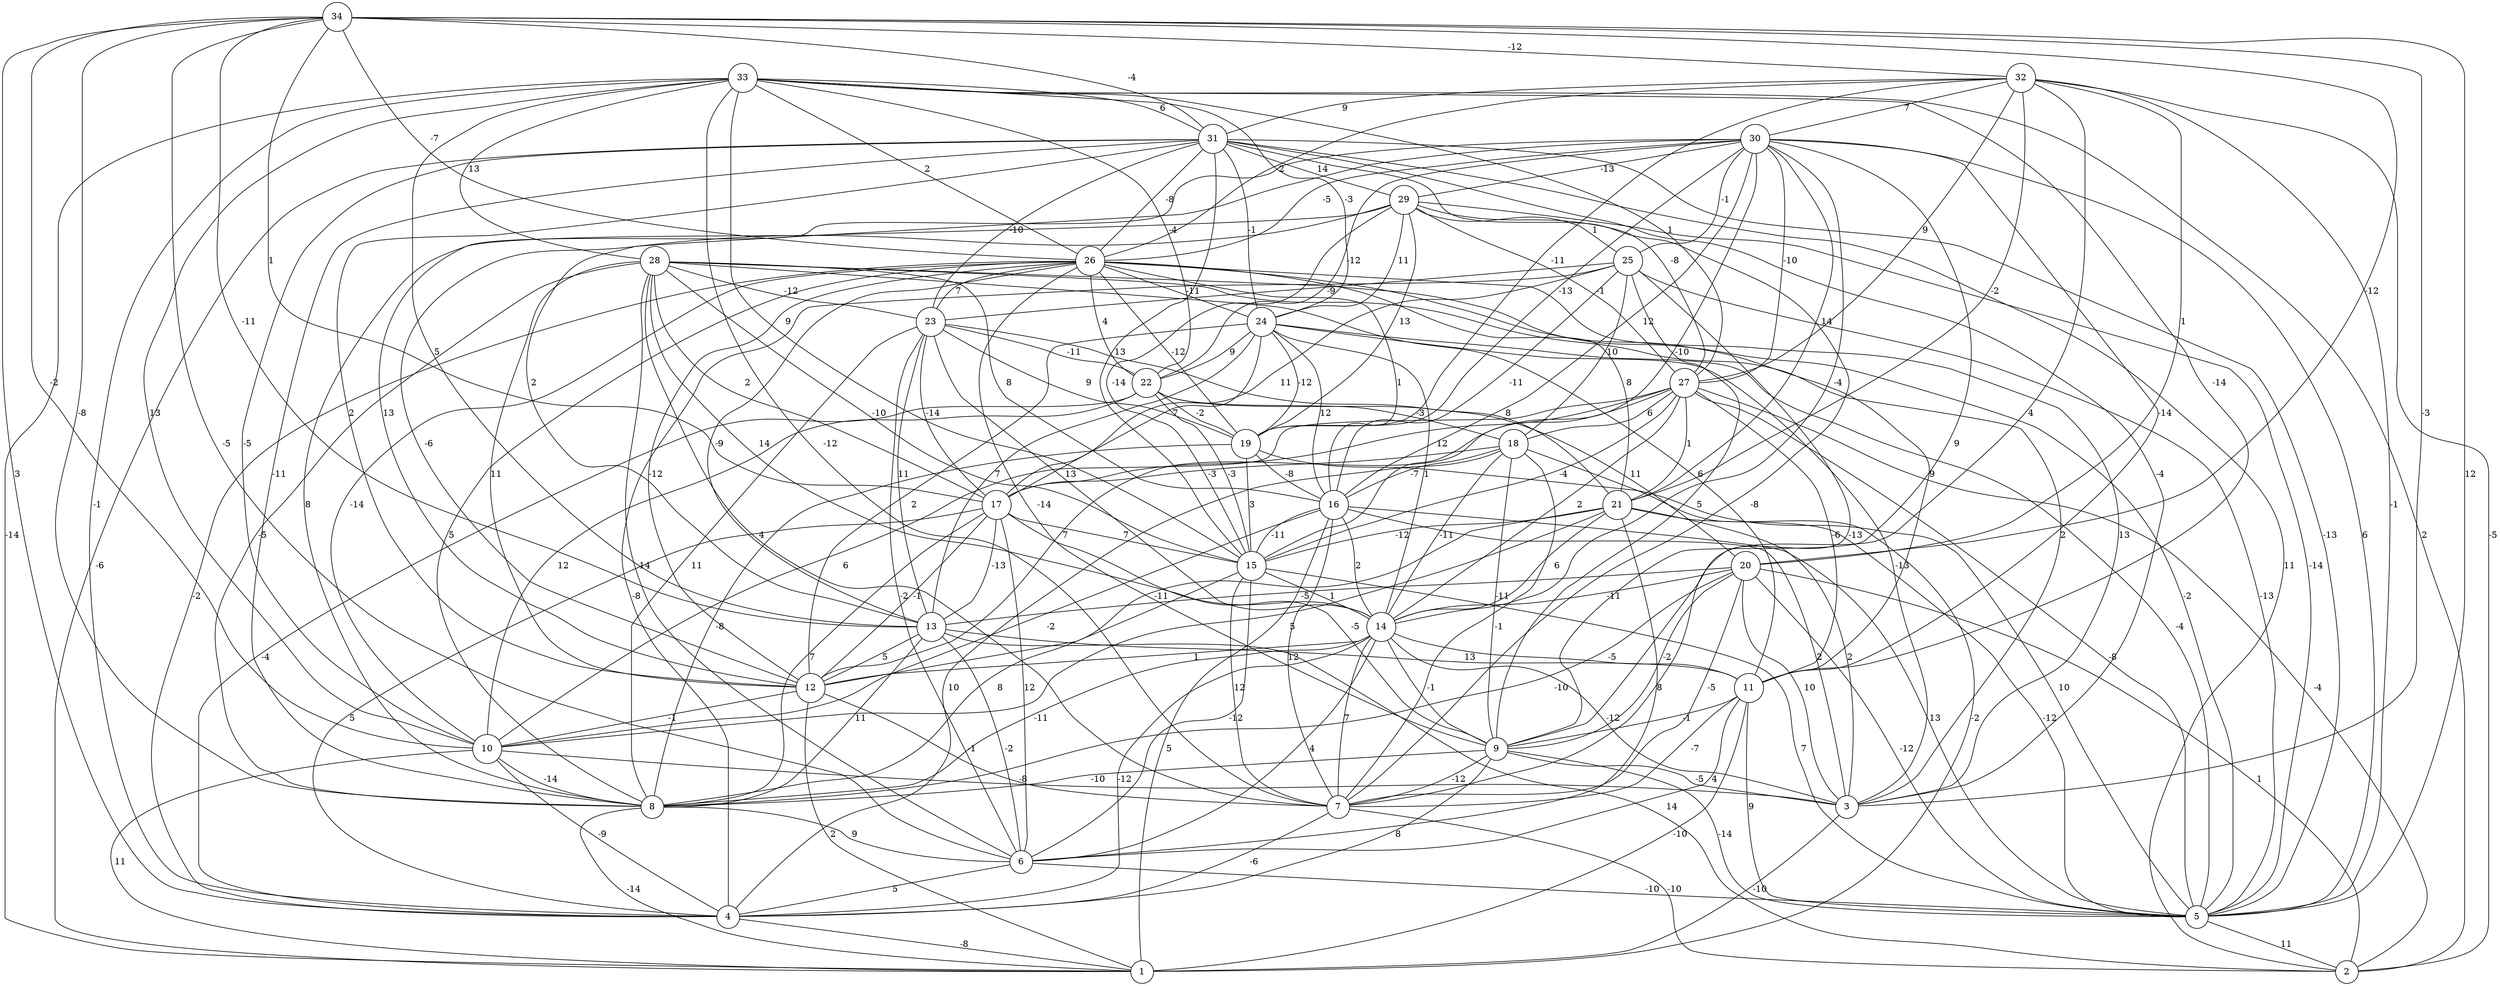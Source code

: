 graph { 
	 fontname="Helvetica,Arial,sans-serif" 
	 node [shape = circle]; 
	 34 -- 3 [label = "-3"];
	 34 -- 4 [label = "3"];
	 34 -- 5 [label = "12"];
	 34 -- 6 [label = "-5"];
	 34 -- 8 [label = "-8"];
	 34 -- 10 [label = "-2"];
	 34 -- 13 [label = "-11"];
	 34 -- 17 [label = "1"];
	 34 -- 20 [label = "-12"];
	 34 -- 26 [label = "-7"];
	 34 -- 31 [label = "-4"];
	 34 -- 32 [label = "-12"];
	 33 -- 1 [label = "-14"];
	 33 -- 2 [label = "2"];
	 33 -- 4 [label = "-1"];
	 33 -- 7 [label = "-12"];
	 33 -- 10 [label = "13"];
	 33 -- 11 [label = "-14"];
	 33 -- 13 [label = "5"];
	 33 -- 15 [label = "9"];
	 33 -- 22 [label = "-4"];
	 33 -- 24 [label = "-3"];
	 33 -- 26 [label = "2"];
	 33 -- 27 [label = "1"];
	 33 -- 28 [label = "13"];
	 33 -- 31 [label = "6"];
	 32 -- 2 [label = "-5"];
	 32 -- 5 [label = "-1"];
	 32 -- 9 [label = "4"];
	 32 -- 19 [label = "-11"];
	 32 -- 20 [label = "1"];
	 32 -- 21 [label = "-2"];
	 32 -- 26 [label = "2"];
	 32 -- 27 [label = "9"];
	 32 -- 30 [label = "7"];
	 32 -- 31 [label = "9"];
	 31 -- 1 [label = "-6"];
	 31 -- 2 [label = "11"];
	 31 -- 3 [label = "-4"];
	 31 -- 5 [label = "-13"];
	 31 -- 8 [label = "-11"];
	 31 -- 10 [label = "-5"];
	 31 -- 12 [label = "2"];
	 31 -- 15 [label = "13"];
	 31 -- 23 [label = "-10"];
	 31 -- 24 [label = "-1"];
	 31 -- 26 [label = "-8"];
	 31 -- 27 [label = "-8"];
	 31 -- 29 [label = "14"];
	 30 -- 5 [label = "6"];
	 30 -- 9 [label = "9"];
	 30 -- 11 [label = "-14"];
	 30 -- 12 [label = "13"];
	 30 -- 13 [label = "2"];
	 30 -- 14 [label = "-4"];
	 30 -- 15 [label = "-10"];
	 30 -- 16 [label = "12"];
	 30 -- 19 [label = "-13"];
	 30 -- 21 [label = "14"];
	 30 -- 22 [label = "-12"];
	 30 -- 25 [label = "-1"];
	 30 -- 26 [label = "-5"];
	 30 -- 27 [label = "-10"];
	 30 -- 29 [label = "-13"];
	 29 -- 5 [label = "-14"];
	 29 -- 7 [label = "-8"];
	 29 -- 8 [label = "8"];
	 29 -- 12 [label = "-6"];
	 29 -- 15 [label = "-14"];
	 29 -- 19 [label = "13"];
	 29 -- 24 [label = "11"];
	 29 -- 25 [label = "1"];
	 29 -- 27 [label = "-1"];
	 28 -- 3 [label = "2"];
	 28 -- 5 [label = "-2"];
	 28 -- 6 [label = "14"];
	 28 -- 7 [label = "4"];
	 28 -- 8 [label = "-5"];
	 28 -- 11 [label = "6"];
	 28 -- 12 [label = "11"];
	 28 -- 14 [label = "14"];
	 28 -- 15 [label = "-10"];
	 28 -- 16 [label = "8"];
	 28 -- 17 [label = "2"];
	 28 -- 23 [label = "-12"];
	 27 -- 2 [label = "-4"];
	 27 -- 5 [label = "-8"];
	 27 -- 10 [label = "6"];
	 27 -- 11 [label = "-6"];
	 27 -- 12 [label = "7"];
	 27 -- 14 [label = "2"];
	 27 -- 15 [label = "-4"];
	 27 -- 17 [label = "12"];
	 27 -- 18 [label = "6"];
	 27 -- 21 [label = "1"];
	 26 -- 3 [label = "13"];
	 26 -- 4 [label = "-2"];
	 26 -- 8 [label = "5"];
	 26 -- 9 [label = "-14"];
	 26 -- 10 [label = "-14"];
	 26 -- 11 [label = "9"];
	 26 -- 12 [label = "-12"];
	 26 -- 13 [label = "-9"];
	 26 -- 16 [label = "1"];
	 26 -- 19 [label = "-12"];
	 26 -- 21 [label = "8"];
	 26 -- 22 [label = "4"];
	 26 -- 23 [label = "7"];
	 26 -- 24 [label = "-11"];
	 25 -- 4 [label = "-8"];
	 25 -- 5 [label = "-13"];
	 25 -- 7 [label = "-13"];
	 25 -- 9 [label = "5"];
	 25 -- 16 [label = "-11"];
	 25 -- 17 [label = "11"];
	 25 -- 18 [label = "10"];
	 25 -- 23 [label = "-9"];
	 24 -- 3 [label = "-13"];
	 24 -- 5 [label = "-4"];
	 24 -- 12 [label = "2"];
	 24 -- 13 [label = "7"];
	 24 -- 14 [label = "1"];
	 24 -- 16 [label = "12"];
	 24 -- 17 [label = "7"];
	 24 -- 19 [label = "-12"];
	 24 -- 22 [label = "9"];
	 23 -- 6 [label = "-2"];
	 23 -- 8 [label = "11"];
	 23 -- 13 [label = "11"];
	 23 -- 14 [label = "13"];
	 23 -- 17 [label = "-14"];
	 23 -- 19 [label = "9"];
	 23 -- 21 [label = "8"];
	 23 -- 22 [label = "-11"];
	 22 -- 4 [label = "-4"];
	 22 -- 10 [label = "12"];
	 22 -- 15 [label = "-3"];
	 22 -- 18 [label = "-3"];
	 22 -- 19 [label = "-2"];
	 22 -- 20 [label = "11"];
	 21 -- 3 [label = "2"];
	 21 -- 5 [label = "-12"];
	 21 -- 6 [label = "8"];
	 21 -- 10 [label = "5"];
	 21 -- 12 [label = "-11"];
	 21 -- 14 [label = "6"];
	 21 -- 15 [label = "-12"];
	 20 -- 2 [label = "1"];
	 20 -- 3 [label = "10"];
	 20 -- 5 [label = "-12"];
	 20 -- 7 [label = "-5"];
	 20 -- 8 [label = "-10"];
	 20 -- 9 [label = "-2"];
	 20 -- 13 [label = "-5"];
	 20 -- 14 [label = "-11"];
	 19 -- 5 [label = "10"];
	 19 -- 8 [label = "-8"];
	 19 -- 15 [label = "3"];
	 19 -- 16 [label = "-8"];
	 18 -- 1 [label = "-2"];
	 18 -- 4 [label = "10"];
	 18 -- 7 [label = "-1"];
	 18 -- 9 [label = "-11"];
	 18 -- 14 [label = "-11"];
	 18 -- 16 [label = "-7"];
	 18 -- 17 [label = "-3"];
	 17 -- 4 [label = "5"];
	 17 -- 6 [label = "12"];
	 17 -- 8 [label = "7"];
	 17 -- 9 [label = "-5"];
	 17 -- 12 [label = "-1"];
	 17 -- 13 [label = "-13"];
	 17 -- 15 [label = "7"];
	 16 -- 1 [label = "5"];
	 16 -- 3 [label = "2"];
	 16 -- 5 [label = "13"];
	 16 -- 7 [label = "12"];
	 16 -- 10 [label = "-2"];
	 16 -- 14 [label = "2"];
	 16 -- 15 [label = "-11"];
	 15 -- 5 [label = "7"];
	 15 -- 6 [label = "-12"];
	 15 -- 7 [label = "12"];
	 15 -- 8 [label = "8"];
	 15 -- 14 [label = "1"];
	 14 -- 3 [label = "-12"];
	 14 -- 4 [label = "-12"];
	 14 -- 6 [label = "4"];
	 14 -- 7 [label = "7"];
	 14 -- 8 [label = "-11"];
	 14 -- 9 [label = "-1"];
	 14 -- 11 [label = "-5"];
	 14 -- 12 [label = "1"];
	 13 -- 2 [label = "14"];
	 13 -- 6 [label = "-2"];
	 13 -- 8 [label = "11"];
	 13 -- 11 [label = "13"];
	 13 -- 12 [label = "5"];
	 12 -- 1 [label = "2"];
	 12 -- 7 [label = "-1"];
	 12 -- 10 [label = "-1"];
	 11 -- 1 [label = "-10"];
	 11 -- 5 [label = "9"];
	 11 -- 6 [label = "4"];
	 11 -- 7 [label = "-7"];
	 11 -- 9 [label = "-1"];
	 10 -- 1 [label = "11"];
	 10 -- 3 [label = "-8"];
	 10 -- 4 [label = "-9"];
	 10 -- 8 [label = "-14"];
	 9 -- 3 [label = "-5"];
	 9 -- 4 [label = "8"];
	 9 -- 5 [label = "-14"];
	 9 -- 7 [label = "-12"];
	 9 -- 8 [label = "-10"];
	 8 -- 1 [label = "-14"];
	 8 -- 6 [label = "9"];
	 7 -- 2 [label = "-10"];
	 7 -- 4 [label = "-6"];
	 6 -- 4 [label = "5"];
	 6 -- 5 [label = "-10"];
	 5 -- 2 [label = "11"];
	 4 -- 1 [label = "-8"];
	 3 -- 1 [label = "-10"];
	 1;
	 2;
	 3;
	 4;
	 5;
	 6;
	 7;
	 8;
	 9;
	 10;
	 11;
	 12;
	 13;
	 14;
	 15;
	 16;
	 17;
	 18;
	 19;
	 20;
	 21;
	 22;
	 23;
	 24;
	 25;
	 26;
	 27;
	 28;
	 29;
	 30;
	 31;
	 32;
	 33;
	 34;
}
